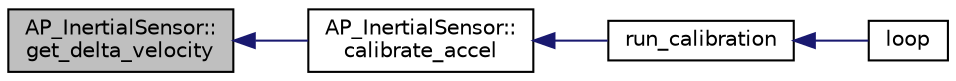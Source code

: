 digraph "AP_InertialSensor::get_delta_velocity"
{
 // INTERACTIVE_SVG=YES
  edge [fontname="Helvetica",fontsize="10",labelfontname="Helvetica",labelfontsize="10"];
  node [fontname="Helvetica",fontsize="10",shape=record];
  rankdir="LR";
  Node1 [label="AP_InertialSensor::\lget_delta_velocity",height=0.2,width=0.4,color="black", fillcolor="grey75", style="filled" fontcolor="black"];
  Node1 -> Node2 [dir="back",color="midnightblue",fontsize="10",style="solid",fontname="Helvetica"];
  Node2 [label="AP_InertialSensor::\lcalibrate_accel",height=0.2,width=0.4,color="black", fillcolor="white", style="filled",URL="$classAP__InertialSensor.html#a9a2e96ead5ec6958cc5428807318ee6b"];
  Node2 -> Node3 [dir="back",color="midnightblue",fontsize="10",style="solid",fontname="Helvetica"];
  Node3 [label="run_calibration",height=0.2,width=0.4,color="black", fillcolor="white", style="filled",URL="$INS__generic_8pde.html#a5f96ea11224723731b4efa6cf4f1237b"];
  Node3 -> Node4 [dir="back",color="midnightblue",fontsize="10",style="solid",fontname="Helvetica"];
  Node4 [label="loop",height=0.2,width=0.4,color="black", fillcolor="white", style="filled",URL="$INS__generic_8pde.html#a0b33edabd7f1c4e4a0bf32c67269be2f"];
}
